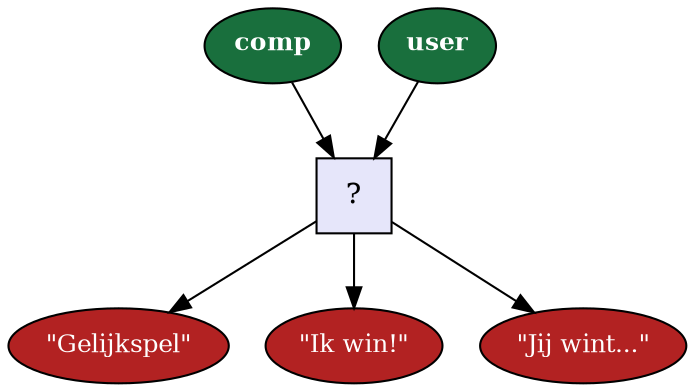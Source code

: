 digraph
{
    // 100dpi png rendering:
    // dot -Tpng -Gdpi=100 -Nfontname=Helvetica -Efontname=Helvetica -o 1a_decision_tree.png 1a_decision_tree.dot

    node [shape=oval]
    comp [fillcolor="#196F3D", style=filled, label=<<font point-size="12" color="white"><b>comp</b></font>>]
    user [fillcolor="#196F3D", style=filled, label=<<font point-size="12" color="white"><b>user</b></font>>]

    is_draw [fillcolor=firebrick, style=filled, label=<<font point-size="12" color="white">"Gelijkspel"</font>>]
    is_win [fillcolor=firebrick, style=filled, label=<<font point-size="12" color="white">"Ik win!"</font>>]
    is_loss [fillcolor=firebrick, style=filled, label=<<font point-size="12" color="white">"Jij wint..."</font>>]

    node [shape=square, fillcolor=lavender, style=filled]
    algo [label="?"]

    comp -> algo
    user -> algo

    algo -> is_draw
    algo -> is_win
    algo -> is_loss
}
